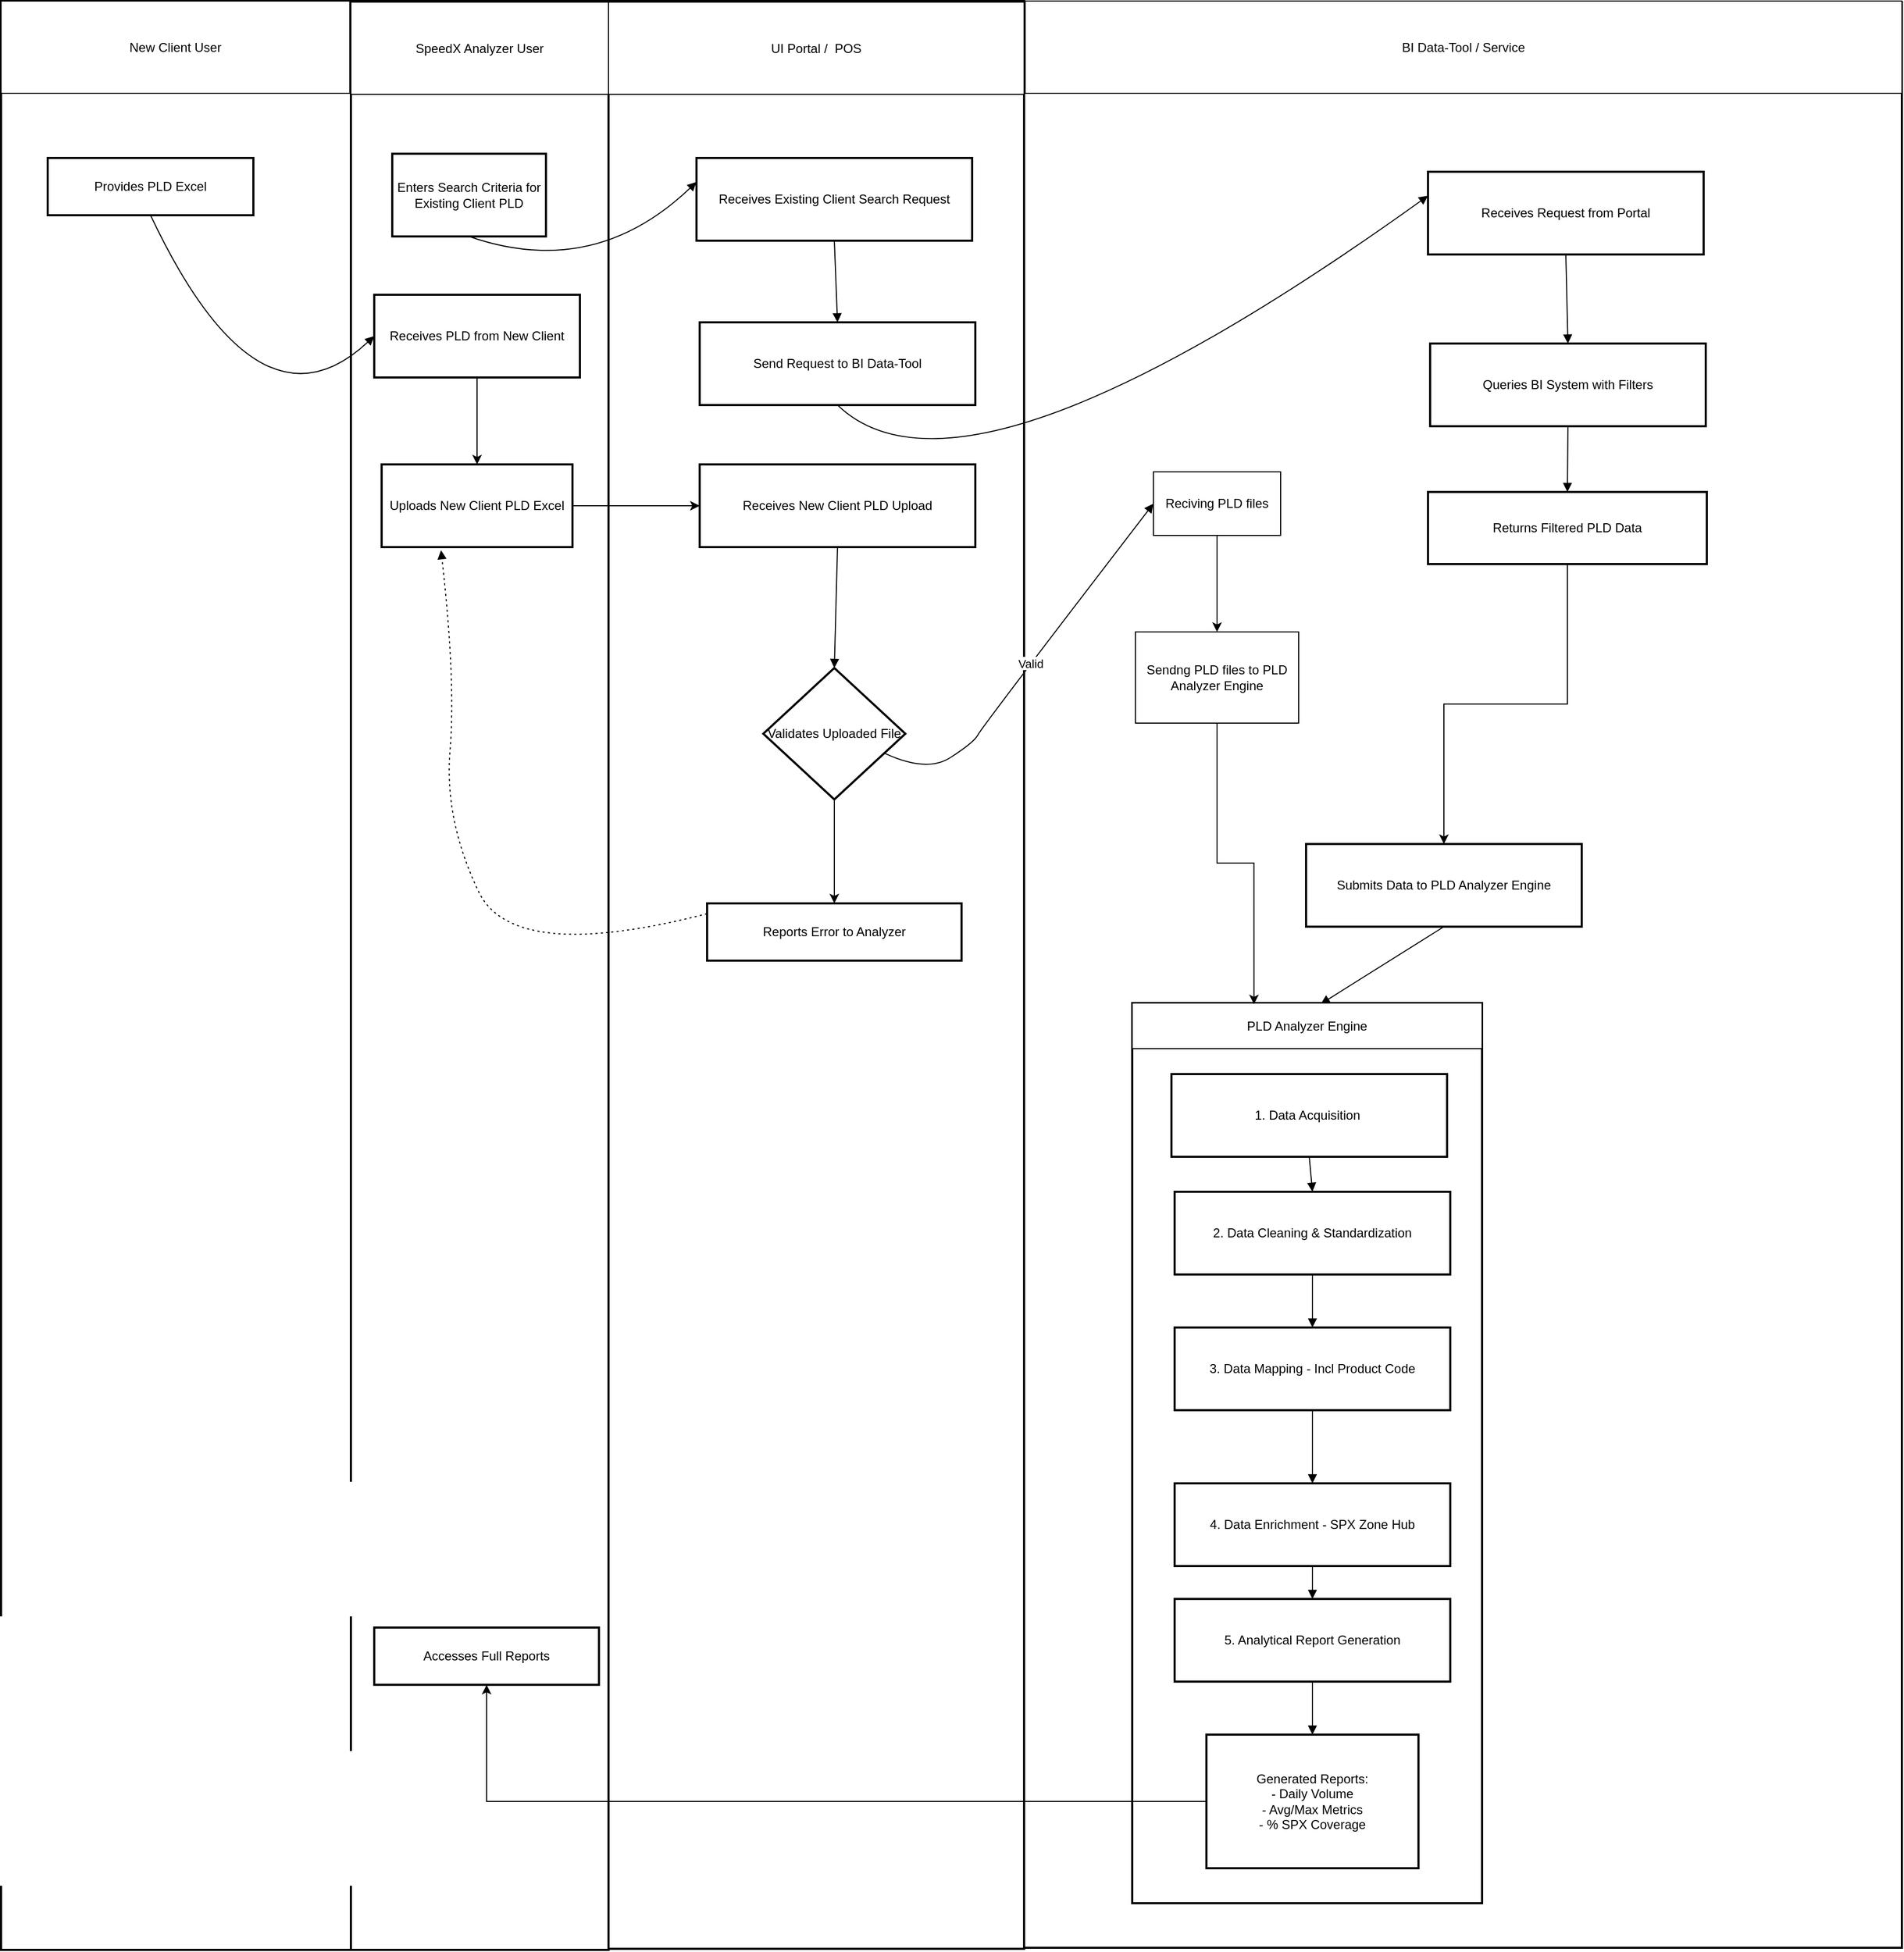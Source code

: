 <mxfile version="27.1.3">
  <diagram name="Page-1" id="iMmax_0Ipb9n_ps4Lf1k">
    <mxGraphModel dx="3801" dy="1501" grid="0" gridSize="10" guides="1" tooltips="1" connect="1" arrows="1" fold="1" page="1" pageScale="1" pageWidth="850" pageHeight="1100" math="0" shadow="0">
      <root>
        <mxCell id="0" />
        <mxCell id="1" parent="0" />
        <mxCell id="2mW8zJT6VH8ix1IUr238-2" value="" style="whiteSpace=wrap;strokeWidth=2;" vertex="1" parent="1">
          <mxGeometry x="835" y="21" width="828" height="1835" as="geometry" />
        </mxCell>
        <mxCell id="2mW8zJT6VH8ix1IUr238-1" value="" style="whiteSpace=wrap;strokeWidth=2;" vertex="1" parent="1">
          <mxGeometry x="937" y="965" width="330" height="849" as="geometry" />
        </mxCell>
        <mxCell id="2mW8zJT6VH8ix1IUr238-3" value="" style="whiteSpace=wrap;strokeWidth=2;" vertex="1" parent="1">
          <mxGeometry x="443" y="20" width="392" height="1837" as="geometry" />
        </mxCell>
        <mxCell id="2mW8zJT6VH8ix1IUr238-4" value="" style="whiteSpace=wrap;strokeWidth=2;" vertex="1" parent="1">
          <mxGeometry x="200" y="20" width="243" height="1838" as="geometry" />
        </mxCell>
        <mxCell id="2mW8zJT6VH8ix1IUr238-5" value="" style="whiteSpace=wrap;strokeWidth=2;" vertex="1" parent="1">
          <mxGeometry x="-130" y="20" width="330" height="1838" as="geometry" />
        </mxCell>
        <mxCell id="2mW8zJT6VH8ix1IUr238-6" value="Provides PLD Excel" style="whiteSpace=wrap;strokeWidth=2;" vertex="1" parent="1">
          <mxGeometry x="-86" y="168" width="194" height="54" as="geometry" />
        </mxCell>
        <mxCell id="2mW8zJT6VH8ix1IUr238-53" style="edgeStyle=orthogonalEdgeStyle;rounded=0;orthogonalLoop=1;jettySize=auto;html=1;" edge="1" parent="1" source="2mW8zJT6VH8ix1IUr238-7" target="2mW8zJT6VH8ix1IUr238-8">
          <mxGeometry relative="1" as="geometry" />
        </mxCell>
        <mxCell id="2mW8zJT6VH8ix1IUr238-7" value="Receives PLD from New Client" style="whiteSpace=wrap;strokeWidth=2;" vertex="1" parent="1">
          <mxGeometry x="222" y="297" width="194" height="78" as="geometry" />
        </mxCell>
        <mxCell id="2mW8zJT6VH8ix1IUr238-54" style="edgeStyle=orthogonalEdgeStyle;rounded=0;orthogonalLoop=1;jettySize=auto;html=1;" edge="1" parent="1" source="2mW8zJT6VH8ix1IUr238-8" target="2mW8zJT6VH8ix1IUr238-11">
          <mxGeometry relative="1" as="geometry" />
        </mxCell>
        <mxCell id="2mW8zJT6VH8ix1IUr238-8" value="Uploads New Client PLD Excel" style="whiteSpace=wrap;strokeWidth=2;" vertex="1" parent="1">
          <mxGeometry x="229" y="457" width="180" height="78" as="geometry" />
        </mxCell>
        <mxCell id="2mW8zJT6VH8ix1IUr238-9" value="Enters Search Criteria for Existing Client PLD" style="whiteSpace=wrap;strokeWidth=2;" vertex="1" parent="1">
          <mxGeometry x="239" y="164" width="145" height="78" as="geometry" />
        </mxCell>
        <mxCell id="2mW8zJT6VH8ix1IUr238-10" value="Accesses Full Reports" style="whiteSpace=wrap;strokeWidth=2;" vertex="1" parent="1">
          <mxGeometry x="222" y="1554" width="212" height="54" as="geometry" />
        </mxCell>
        <mxCell id="2mW8zJT6VH8ix1IUr238-11" value="Receives New Client PLD Upload" style="whiteSpace=wrap;strokeWidth=2;" vertex="1" parent="1">
          <mxGeometry x="529" y="457" width="260" height="78" as="geometry" />
        </mxCell>
        <mxCell id="2mW8zJT6VH8ix1IUr238-12" value="Receives Existing Client Search Request" style="whiteSpace=wrap;strokeWidth=2;" vertex="1" parent="1">
          <mxGeometry x="526" y="168" width="260" height="78" as="geometry" />
        </mxCell>
        <mxCell id="2mW8zJT6VH8ix1IUr238-55" style="edgeStyle=orthogonalEdgeStyle;rounded=0;orthogonalLoop=1;jettySize=auto;html=1;entryX=0.5;entryY=0;entryDx=0;entryDy=0;" edge="1" parent="1" source="2mW8zJT6VH8ix1IUr238-13" target="2mW8zJT6VH8ix1IUr238-14">
          <mxGeometry relative="1" as="geometry" />
        </mxCell>
        <mxCell id="2mW8zJT6VH8ix1IUr238-13" value="Validates Uploaded File" style="rhombus;strokeWidth=2;whiteSpace=wrap;" vertex="1" parent="1">
          <mxGeometry x="589" y="649" width="134" height="124" as="geometry" />
        </mxCell>
        <mxCell id="2mW8zJT6VH8ix1IUr238-14" value="Reports Error to Analyzer" style="whiteSpace=wrap;strokeWidth=2;" vertex="1" parent="1">
          <mxGeometry x="536" y="871" width="240" height="54" as="geometry" />
        </mxCell>
        <mxCell id="2mW8zJT6VH8ix1IUr238-15" value="Send Request to BI Data-Tool" style="whiteSpace=wrap;strokeWidth=2;" vertex="1" parent="1">
          <mxGeometry x="529" y="323" width="260" height="78" as="geometry" />
        </mxCell>
        <mxCell id="2mW8zJT6VH8ix1IUr238-17" value="Submits Data to PLD Analyzer Engine" style="whiteSpace=wrap;strokeWidth=2;" vertex="1" parent="1">
          <mxGeometry x="1101" y="815" width="260" height="78" as="geometry" />
        </mxCell>
        <mxCell id="2mW8zJT6VH8ix1IUr238-18" value="Receives Request from Portal" style="whiteSpace=wrap;strokeWidth=2;" vertex="1" parent="1">
          <mxGeometry x="1216" y="181" width="260" height="78" as="geometry" />
        </mxCell>
        <mxCell id="2mW8zJT6VH8ix1IUr238-19" value="Queries BI System with Filters" style="whiteSpace=wrap;strokeWidth=2;" vertex="1" parent="1">
          <mxGeometry x="1218" y="343" width="260" height="78" as="geometry" />
        </mxCell>
        <mxCell id="2mW8zJT6VH8ix1IUr238-64" style="edgeStyle=orthogonalEdgeStyle;rounded=0;orthogonalLoop=1;jettySize=auto;html=1;" edge="1" parent="1" source="2mW8zJT6VH8ix1IUr238-20" target="2mW8zJT6VH8ix1IUr238-17">
          <mxGeometry relative="1" as="geometry" />
        </mxCell>
        <mxCell id="2mW8zJT6VH8ix1IUr238-20" value="Returns Filtered PLD Data" style="whiteSpace=wrap;strokeWidth=2;" vertex="1" parent="1">
          <mxGeometry x="1216" y="483" width="263" height="68" as="geometry" />
        </mxCell>
        <mxCell id="2mW8zJT6VH8ix1IUr238-21" value="1. Data Acquisition " style="whiteSpace=wrap;strokeWidth=2;" vertex="1" parent="1">
          <mxGeometry x="974" y="1032" width="260" height="78" as="geometry" />
        </mxCell>
        <mxCell id="2mW8zJT6VH8ix1IUr238-22" value="2. Data Cleaning &amp; Standardization" style="whiteSpace=wrap;strokeWidth=2;" vertex="1" parent="1">
          <mxGeometry x="977" y="1143" width="260" height="78" as="geometry" />
        </mxCell>
        <mxCell id="2mW8zJT6VH8ix1IUr238-23" value="3. Data Mapping - Incl Product Code" style="whiteSpace=wrap;strokeWidth=2;" vertex="1" parent="1">
          <mxGeometry x="977" y="1271" width="260" height="78" as="geometry" />
        </mxCell>
        <mxCell id="2mW8zJT6VH8ix1IUr238-24" value="4. Data Enrichment - SPX Zone Hub" style="whiteSpace=wrap;strokeWidth=2;" vertex="1" parent="1">
          <mxGeometry x="977" y="1418" width="260" height="78" as="geometry" />
        </mxCell>
        <mxCell id="2mW8zJT6VH8ix1IUr238-25" value="5. Analytical Report Generation" style="whiteSpace=wrap;strokeWidth=2;" vertex="1" parent="1">
          <mxGeometry x="977" y="1527" width="260" height="78" as="geometry" />
        </mxCell>
        <mxCell id="2mW8zJT6VH8ix1IUr238-61" style="edgeStyle=orthogonalEdgeStyle;rounded=0;orthogonalLoop=1;jettySize=auto;html=1;" edge="1" parent="1" source="2mW8zJT6VH8ix1IUr238-26" target="2mW8zJT6VH8ix1IUr238-10">
          <mxGeometry relative="1" as="geometry" />
        </mxCell>
        <mxCell id="2mW8zJT6VH8ix1IUr238-26" value="Generated Reports:&#xa;- Daily Volume&#xa;- Avg/Max Metrics&#xa;- % SPX Coverage" style="whiteSpace=wrap;strokeWidth=2;" vertex="1" parent="1">
          <mxGeometry x="1007" y="1655" width="200" height="126" as="geometry" />
        </mxCell>
        <mxCell id="2mW8zJT6VH8ix1IUr238-28" value="" style="curved=1;startArrow=none;endArrow=block;exitX=0.5;exitY=1;entryX=0;entryY=0.5;rounded=0;entryDx=0;entryDy=0;" edge="1" parent="1" source="2mW8zJT6VH8ix1IUr238-6" target="2mW8zJT6VH8ix1IUr238-7">
          <mxGeometry relative="1" as="geometry">
            <Array as="points">
              <mxPoint x="113" y="438" />
            </Array>
          </mxGeometry>
        </mxCell>
        <mxCell id="2mW8zJT6VH8ix1IUr238-31" value="" style="curved=1;startArrow=none;endArrow=block;exitX=0.5;exitY=1;entryX=0.5;entryY=0;rounded=0;" edge="1" parent="1" source="2mW8zJT6VH8ix1IUr238-11" target="2mW8zJT6VH8ix1IUr238-13">
          <mxGeometry relative="1" as="geometry">
            <Array as="points" />
          </mxGeometry>
        </mxCell>
        <mxCell id="2mW8zJT6VH8ix1IUr238-32" value="" style="curved=1;startArrow=none;endArrow=block;exitX=0.5;exitY=1;entryX=0;entryY=0.29;rounded=0;" edge="1" parent="1" source="2mW8zJT6VH8ix1IUr238-9" target="2mW8zJT6VH8ix1IUr238-12">
          <mxGeometry relative="1" as="geometry">
            <Array as="points">
              <mxPoint x="429" y="283" />
            </Array>
          </mxGeometry>
        </mxCell>
        <mxCell id="2mW8zJT6VH8ix1IUr238-33" value="" style="curved=1;startArrow=none;endArrow=block;exitX=0.5;exitY=1;entryX=0.5;entryY=0;rounded=0;" edge="1" parent="1" source="2mW8zJT6VH8ix1IUr238-12" target="2mW8zJT6VH8ix1IUr238-15">
          <mxGeometry relative="1" as="geometry">
            <Array as="points" />
          </mxGeometry>
        </mxCell>
        <mxCell id="2mW8zJT6VH8ix1IUr238-34" value="" style="curved=1;startArrow=none;endArrow=block;exitX=0.5;exitY=1;entryX=0;entryY=0.29;rounded=0;" edge="1" parent="1" source="2mW8zJT6VH8ix1IUr238-15" target="2mW8zJT6VH8ix1IUr238-18">
          <mxGeometry relative="1" as="geometry">
            <Array as="points">
              <mxPoint x="779" y="517" />
            </Array>
          </mxGeometry>
        </mxCell>
        <mxCell id="2mW8zJT6VH8ix1IUr238-35" value="" style="curved=1;startArrow=none;endArrow=block;exitX=0.5;exitY=1;entryX=0.5;entryY=0;rounded=0;" edge="1" parent="1" source="2mW8zJT6VH8ix1IUr238-18" target="2mW8zJT6VH8ix1IUr238-19">
          <mxGeometry relative="1" as="geometry">
            <Array as="points" />
          </mxGeometry>
        </mxCell>
        <mxCell id="2mW8zJT6VH8ix1IUr238-36" value="" style="curved=1;startArrow=none;endArrow=block;exitX=0.5;exitY=1;entryX=0.5;entryY=0;rounded=0;" edge="1" parent="1" source="2mW8zJT6VH8ix1IUr238-19" target="2mW8zJT6VH8ix1IUr238-20">
          <mxGeometry relative="1" as="geometry">
            <Array as="points" />
          </mxGeometry>
        </mxCell>
        <mxCell id="2mW8zJT6VH8ix1IUr238-40" value="" style="curved=1;dashed=1;dashPattern=2 3;startArrow=none;endArrow=block;exitX=0;exitY=0.18;entryX=0.311;entryY=1.038;rounded=0;entryDx=0;entryDy=0;entryPerimeter=0;" edge="1" parent="1" source="2mW8zJT6VH8ix1IUr238-14" target="2mW8zJT6VH8ix1IUr238-8">
          <mxGeometry relative="1" as="geometry">
            <Array as="points">
              <mxPoint x="353" y="928" />
              <mxPoint x="288" y="792" />
              <mxPoint x="299" y="662" />
            </Array>
          </mxGeometry>
        </mxCell>
        <mxCell id="2mW8zJT6VH8ix1IUr238-41" value="Valid" style="curved=1;startArrow=none;endArrow=block;exitX=1;exitY=0.71;rounded=0;entryX=0;entryY=0.5;entryDx=0;entryDy=0;" edge="1" parent="1" source="2mW8zJT6VH8ix1IUr238-13" target="2mW8zJT6VH8ix1IUr238-62">
          <mxGeometry relative="1" as="geometry">
            <Array as="points">
              <mxPoint x="743" y="748" />
              <mxPoint x="788" y="719" />
              <mxPoint x="795" y="705" />
            </Array>
          </mxGeometry>
        </mxCell>
        <mxCell id="2mW8zJT6VH8ix1IUr238-43" value="" style="curved=1;startArrow=none;endArrow=block;exitX=0.5;exitY=1;entryX=0.5;entryY=0;rounded=0;" edge="1" parent="1" source="2mW8zJT6VH8ix1IUr238-21" target="2mW8zJT6VH8ix1IUr238-22">
          <mxGeometry relative="1" as="geometry">
            <Array as="points" />
          </mxGeometry>
        </mxCell>
        <mxCell id="2mW8zJT6VH8ix1IUr238-42" value="" style="curved=1;startArrow=none;endArrow=block;exitX=0.5;exitY=1;entryX=0.539;entryY=0.001;rounded=0;entryDx=0;entryDy=0;entryPerimeter=0;" edge="1" parent="1" source="2mW8zJT6VH8ix1IUr238-17" target="2mW8zJT6VH8ix1IUr238-1">
          <mxGeometry relative="1" as="geometry">
            <Array as="points" />
          </mxGeometry>
        </mxCell>
        <mxCell id="2mW8zJT6VH8ix1IUr238-44" value="" style="curved=1;startArrow=none;endArrow=block;exitX=0.5;exitY=1;entryX=0.5;entryY=0;rounded=0;" edge="1" parent="1" source="2mW8zJT6VH8ix1IUr238-22" target="2mW8zJT6VH8ix1IUr238-23">
          <mxGeometry relative="1" as="geometry">
            <Array as="points" />
          </mxGeometry>
        </mxCell>
        <mxCell id="2mW8zJT6VH8ix1IUr238-45" value="" style="curved=1;startArrow=none;endArrow=block;exitX=0.5;exitY=1;entryX=0.5;entryY=0;rounded=0;" edge="1" parent="1" source="2mW8zJT6VH8ix1IUr238-23" target="2mW8zJT6VH8ix1IUr238-24">
          <mxGeometry relative="1" as="geometry">
            <Array as="points" />
          </mxGeometry>
        </mxCell>
        <mxCell id="2mW8zJT6VH8ix1IUr238-46" value="" style="curved=1;startArrow=none;endArrow=block;exitX=0.5;exitY=1;entryX=0.5;entryY=0;rounded=0;" edge="1" parent="1" source="2mW8zJT6VH8ix1IUr238-24" target="2mW8zJT6VH8ix1IUr238-25">
          <mxGeometry relative="1" as="geometry">
            <Array as="points" />
          </mxGeometry>
        </mxCell>
        <mxCell id="2mW8zJT6VH8ix1IUr238-47" value="" style="curved=1;startArrow=none;endArrow=block;exitX=0.5;exitY=1;entryX=0.5;entryY=0;rounded=0;" edge="1" parent="1" source="2mW8zJT6VH8ix1IUr238-25" target="2mW8zJT6VH8ix1IUr238-26">
          <mxGeometry relative="1" as="geometry">
            <Array as="points" />
          </mxGeometry>
        </mxCell>
        <mxCell id="2mW8zJT6VH8ix1IUr238-56" value="New Client User" style="rounded=0;whiteSpace=wrap;html=1;" vertex="1" parent="1">
          <mxGeometry x="-130" y="20" width="329" height="87" as="geometry" />
        </mxCell>
        <mxCell id="2mW8zJT6VH8ix1IUr238-57" value="SpeedX Analyzer User" style="rounded=0;whiteSpace=wrap;html=1;" vertex="1" parent="1">
          <mxGeometry x="200" y="21" width="243" height="87" as="geometry" />
        </mxCell>
        <mxCell id="2mW8zJT6VH8ix1IUr238-58" value="UI Portal /&amp;nbsp; POS" style="rounded=0;whiteSpace=wrap;html=1;" vertex="1" parent="1">
          <mxGeometry x="443" y="21" width="392" height="87" as="geometry" />
        </mxCell>
        <mxCell id="2mW8zJT6VH8ix1IUr238-60" value="BI Data-Tool / Service" style="rounded=0;whiteSpace=wrap;html=1;" vertex="1" parent="1">
          <mxGeometry x="836" y="20" width="827" height="87" as="geometry" />
        </mxCell>
        <mxCell id="2mW8zJT6VH8ix1IUr238-67" value="" style="edgeStyle=orthogonalEdgeStyle;rounded=0;orthogonalLoop=1;jettySize=auto;html=1;" edge="1" parent="1" source="2mW8zJT6VH8ix1IUr238-62" target="2mW8zJT6VH8ix1IUr238-66">
          <mxGeometry relative="1" as="geometry" />
        </mxCell>
        <mxCell id="2mW8zJT6VH8ix1IUr238-62" value="Reciving PLD files" style="rounded=0;whiteSpace=wrap;html=1;" vertex="1" parent="1">
          <mxGeometry x="957" y="464" width="120" height="60" as="geometry" />
        </mxCell>
        <mxCell id="2mW8zJT6VH8ix1IUr238-63" value="PLD Analyzer Engine" style="rounded=0;whiteSpace=wrap;html=1;" vertex="1" parent="1">
          <mxGeometry x="937" y="965" width="330" height="43" as="geometry" />
        </mxCell>
        <mxCell id="2mW8zJT6VH8ix1IUr238-66" value="Sendng PLD files to PLD Analyzer Engine" style="whiteSpace=wrap;html=1;rounded=0;" vertex="1" parent="1">
          <mxGeometry x="940" y="615" width="154" height="86" as="geometry" />
        </mxCell>
        <mxCell id="2mW8zJT6VH8ix1IUr238-68" style="edgeStyle=orthogonalEdgeStyle;rounded=0;orthogonalLoop=1;jettySize=auto;html=1;entryX=0.348;entryY=0.027;entryDx=0;entryDy=0;entryPerimeter=0;" edge="1" parent="1" source="2mW8zJT6VH8ix1IUr238-66" target="2mW8zJT6VH8ix1IUr238-63">
          <mxGeometry relative="1" as="geometry" />
        </mxCell>
      </root>
    </mxGraphModel>
  </diagram>
</mxfile>
